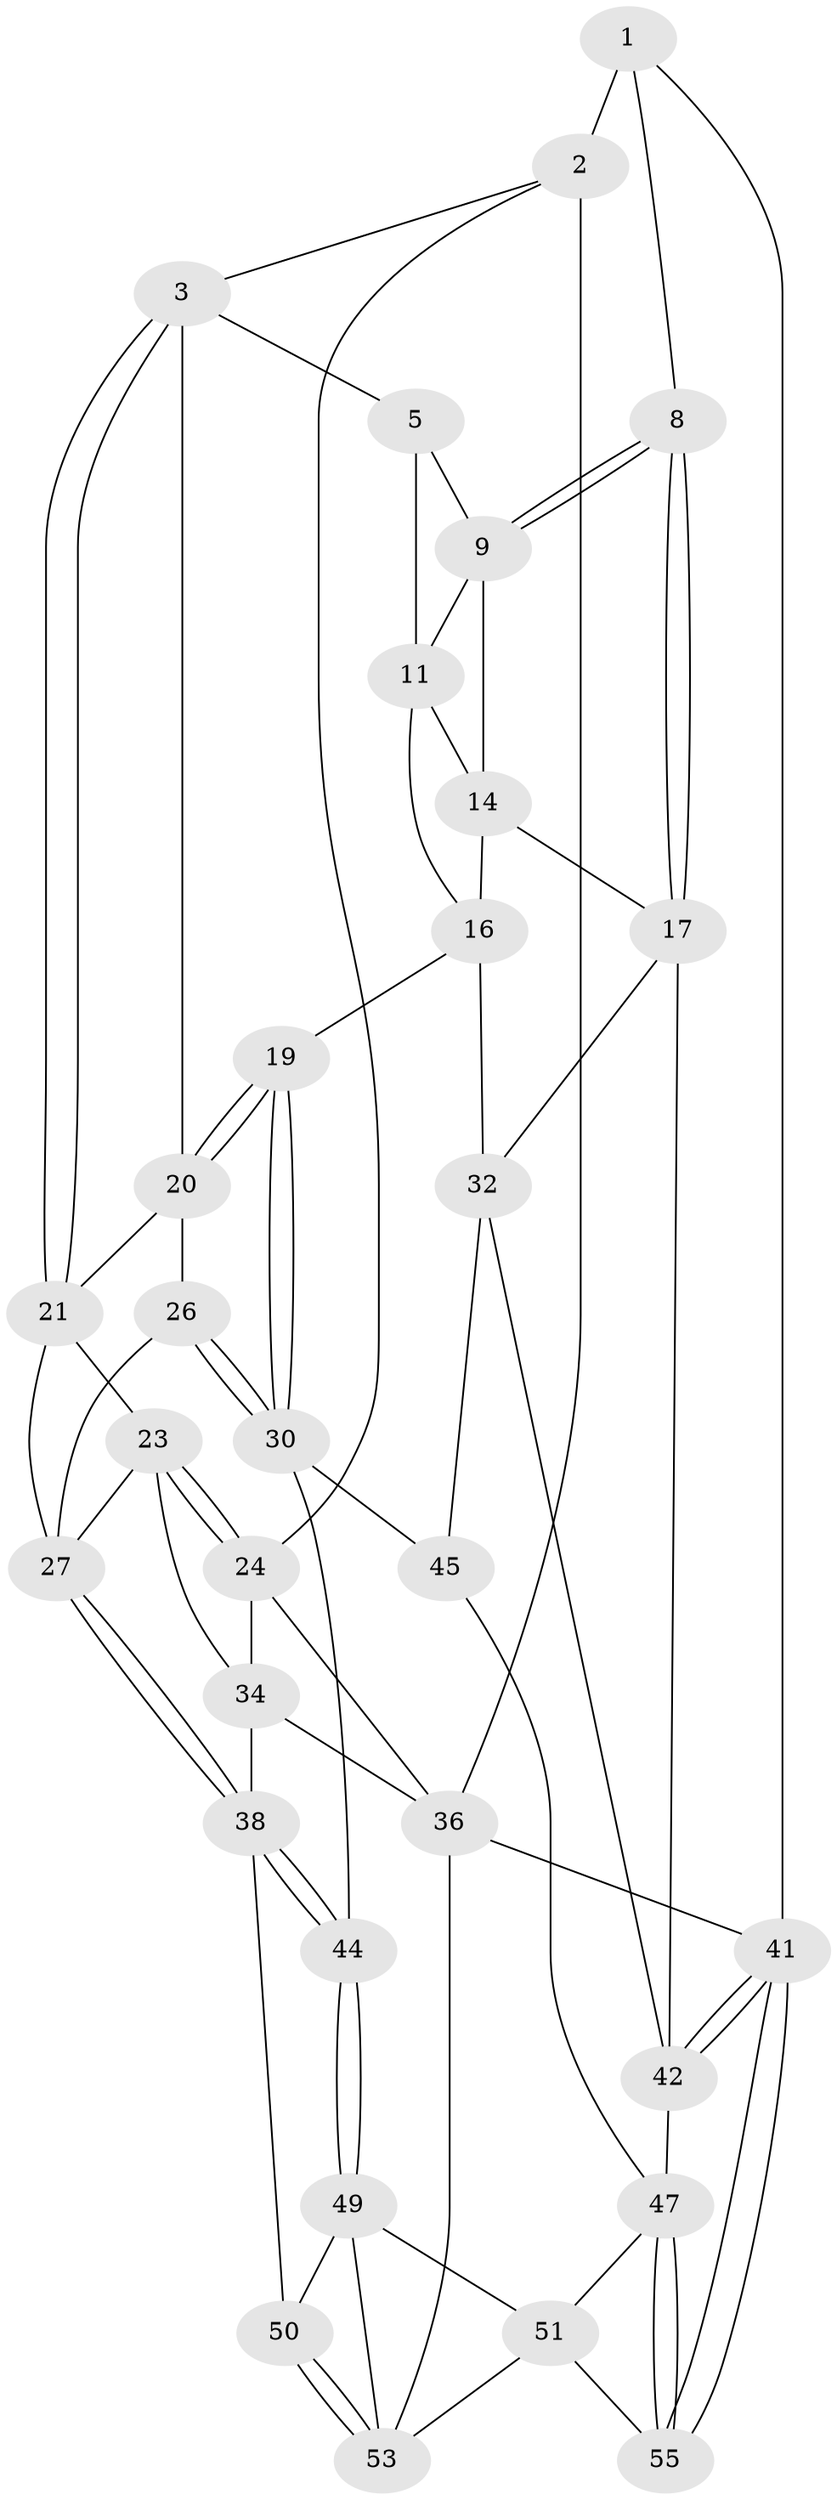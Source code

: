 // original degree distribution, {3: 0.03571428571428571, 4: 0.21428571428571427, 5: 0.5714285714285714, 6: 0.17857142857142858}
// Generated by graph-tools (version 1.1) at 2025/42/03/06/25 10:42:32]
// undirected, 32 vertices, 74 edges
graph export_dot {
graph [start="1"]
  node [color=gray90,style=filled];
  1 [pos="+0.8776993410531753+0",super="+7"];
  2 [pos="+0.2268191162740113+0",super="+13"];
  3 [pos="+0.4322403303350461+0.1831345381066186",super="+4"];
  5 [pos="+0.688615085303968+0.18002506950242333",super="+6"];
  8 [pos="+1+0.19145928270711435"];
  9 [pos="+1+0.24904666681554682",super="+10"];
  11 [pos="+0.8811898652021366+0.2626290010455961",super="+12"];
  14 [pos="+0.946191576185384+0.31372908820190676",super="+15"];
  16 [pos="+0.8065156963754252+0.4114253159734325",super="+18"];
  17 [pos="+1+0.5684926963898381",super="+31"];
  19 [pos="+0.7534090031921118+0.5236616082827851"];
  20 [pos="+0.6268562389253635+0.42178540634164996",super="+25"];
  21 [pos="+0.39708861000044515+0.2809641239378807",super="+22"];
  23 [pos="+0.17289087364432332+0.3553562690248076",super="+29"];
  24 [pos="+0+0.09922708291982488",super="+35"];
  26 [pos="+0.47256165278446094+0.5075704113118348"];
  27 [pos="+0.33886655130640686+0.5462984918228144",super="+28"];
  30 [pos="+0.5714284675875386+0.6317399606003828",super="+43"];
  32 [pos="+0.8911884754817063+0.6129963207874142",super="+33"];
  34 [pos="+0.10728822452604385+0.5531690276530815",super="+40"];
  36 [pos="+0+0.9910075446145068",super="+37"];
  38 [pos="+0.3272702149176364+0.6119310133494087",super="+39"];
  41 [pos="+1+1"];
  42 [pos="+1+0.761113418000431",super="+46"];
  44 [pos="+0.4509859870353957+0.7290077391794721"];
  45 [pos="+0.6858247881079651+0.8402631241705472"];
  47 [pos="+0.8441316918933051+0.8631235485214723",super="+48"];
  49 [pos="+0.42550772529035+0.7961185841772266",super="+52"];
  50 [pos="+0.3761888943211006+0.8223204569701578"];
  51 [pos="+0.6581372662948687+0.8966614592380874",super="+56"];
  53 [pos="+0+1",super="+54"];
  55 [pos="+1+1"];
  1 -- 2 [weight=2];
  1 -- 8;
  1 -- 41;
  2 -- 3;
  2 -- 24;
  2 -- 36;
  3 -- 21;
  3 -- 21;
  3 -- 20;
  3 -- 5;
  5 -- 9;
  5 -- 11;
  8 -- 9;
  8 -- 9;
  8 -- 17;
  8 -- 17;
  9 -- 14;
  9 -- 11;
  11 -- 14;
  11 -- 16;
  14 -- 16;
  14 -- 17;
  16 -- 19;
  16 -- 32;
  17 -- 32;
  17 -- 42;
  19 -- 20;
  19 -- 20;
  19 -- 30;
  19 -- 30;
  20 -- 26;
  20 -- 21;
  21 -- 23;
  21 -- 27;
  23 -- 24;
  23 -- 24;
  23 -- 34;
  23 -- 27;
  24 -- 34;
  24 -- 36;
  26 -- 27;
  26 -- 30;
  26 -- 30;
  27 -- 38;
  27 -- 38;
  30 -- 44;
  30 -- 45;
  32 -- 42;
  32 -- 45;
  34 -- 36;
  34 -- 38;
  36 -- 41;
  36 -- 53;
  38 -- 44;
  38 -- 44;
  38 -- 50;
  41 -- 42;
  41 -- 42;
  41 -- 55;
  41 -- 55;
  42 -- 47;
  44 -- 49;
  44 -- 49;
  45 -- 47;
  47 -- 55;
  47 -- 55;
  47 -- 51;
  49 -- 50;
  49 -- 51;
  49 -- 53;
  50 -- 53;
  50 -- 53;
  51 -- 55;
  51 -- 53;
}

